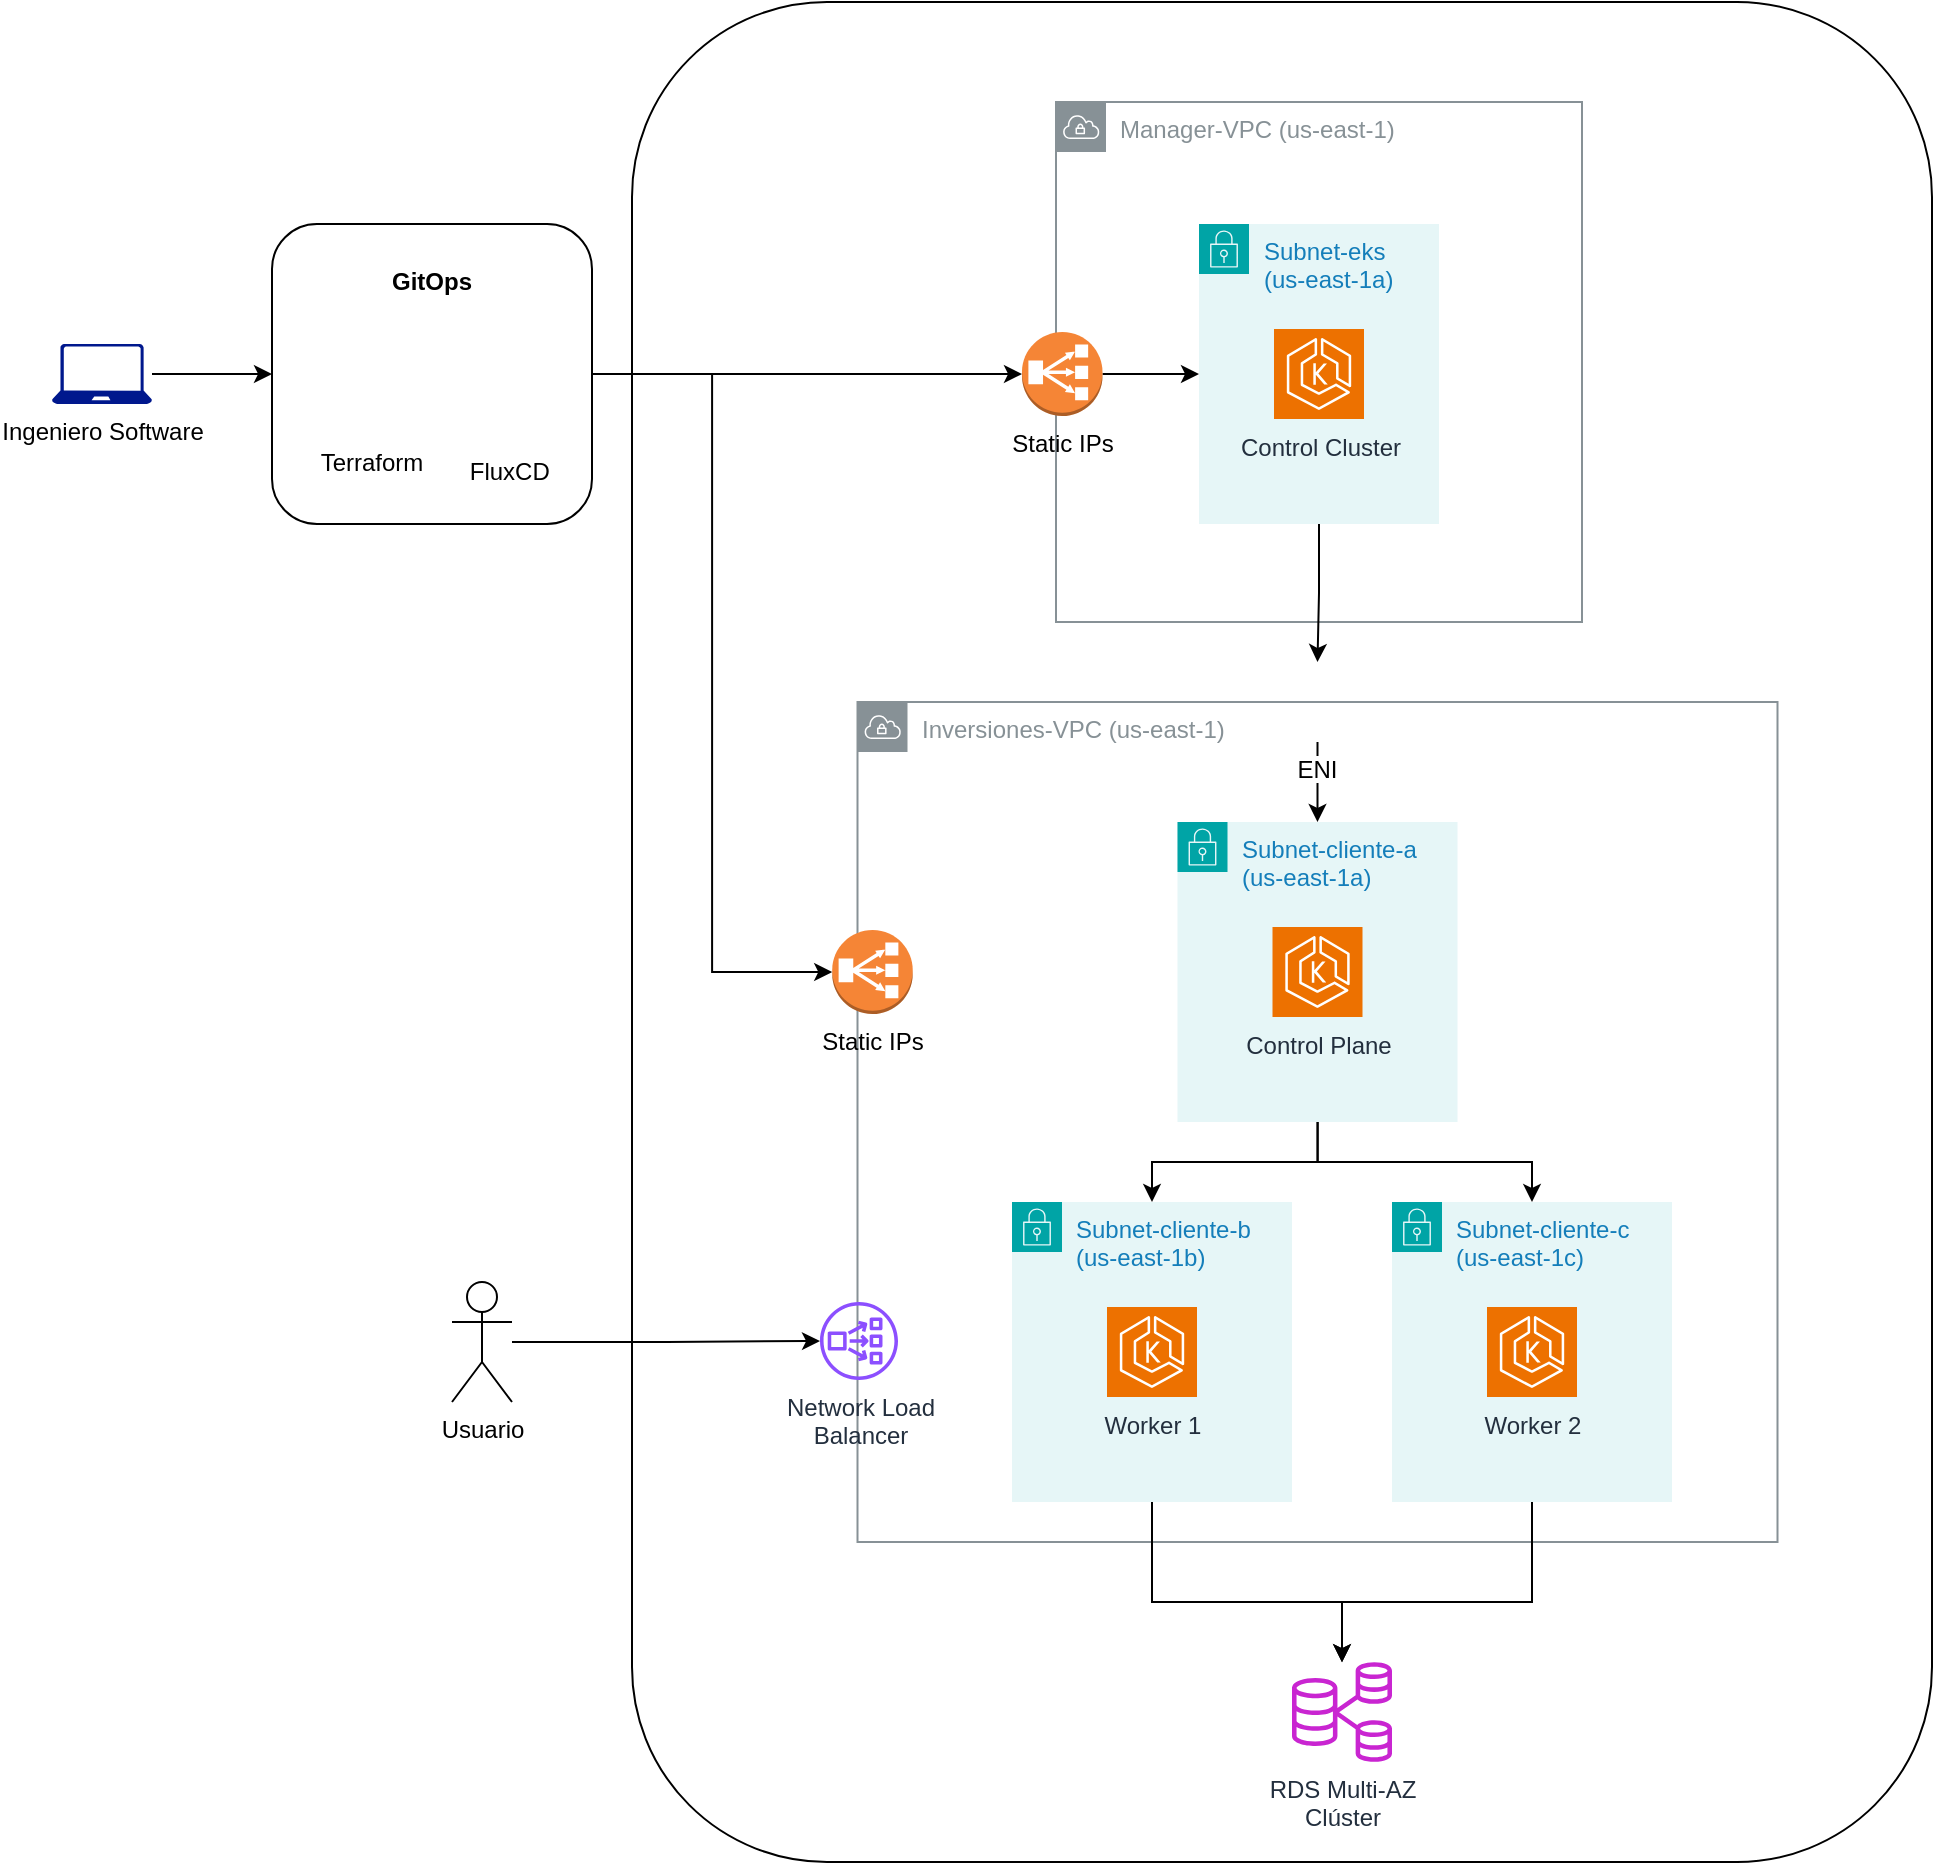 <mxfile version="26.1.1" pages="2">
  <diagram name="Arq-soluciones-cloud" id="XG_FNhLSgh02-NQdPyia">
    <mxGraphModel dx="1283" dy="855" grid="1" gridSize="10" guides="1" tooltips="1" connect="1" arrows="1" fold="1" page="1" pageScale="1" pageWidth="827" pageHeight="1169" math="0" shadow="0">
      <root>
        <mxCell id="0" />
        <mxCell id="1" parent="0" />
        <mxCell id="NcxopaL1lthryCs3i0uy-2" style="edgeStyle=orthogonalEdgeStyle;rounded=0;orthogonalLoop=1;jettySize=auto;html=1;entryX=0;entryY=0.5;entryDx=0;entryDy=0;" edge="1" parent="1" source="CCDr3vIv7ldP79TEZYHE-8" target="NcxopaL1lthryCs3i0uy-1">
          <mxGeometry relative="1" as="geometry" />
        </mxCell>
        <mxCell id="CCDr3vIv7ldP79TEZYHE-8" value="Ingeniero Software" style="sketch=0;aspect=fixed;pointerEvents=1;shadow=0;dashed=0;html=1;strokeColor=none;labelPosition=center;verticalLabelPosition=bottom;verticalAlign=top;align=center;fillColor=#00188D;shape=mxgraph.azure.laptop" vertex="1" parent="1">
          <mxGeometry x="30" y="251" width="50" height="30" as="geometry" />
        </mxCell>
        <mxCell id="CCDr3vIv7ldP79TEZYHE-9" value="" style="rounded=1;whiteSpace=wrap;html=1;" vertex="1" parent="1">
          <mxGeometry x="320" y="80" width="650" height="930" as="geometry" />
        </mxCell>
        <mxCell id="CCDr3vIv7ldP79TEZYHE-12" value="" style="shape=image;verticalLabelPosition=bottom;labelBackgroundColor=default;verticalAlign=top;aspect=fixed;imageAspect=0;image=https://upload.wikimedia.org/wikipedia/commons/thumb/9/93/Amazon_Web_Services_Logo.svg/800px-Amazon_Web_Services_Logo.svg.png;" vertex="1" parent="1">
          <mxGeometry x="370" y="110" width="50.11" height="30" as="geometry" />
        </mxCell>
        <mxCell id="CCDr3vIv7ldP79TEZYHE-42" style="edgeStyle=orthogonalEdgeStyle;rounded=0;orthogonalLoop=1;jettySize=auto;html=1;" edge="1" parent="1" source="CCDr3vIv7ldP79TEZYHE-25" target="CCDr3vIv7ldP79TEZYHE-22">
          <mxGeometry relative="1" as="geometry" />
        </mxCell>
        <mxCell id="CCDr3vIv7ldP79TEZYHE-25" value="Usuario" style="shape=umlActor;verticalLabelPosition=bottom;verticalAlign=top;html=1;outlineConnect=0;" vertex="1" parent="1">
          <mxGeometry x="230" y="720" width="30" height="60" as="geometry" />
        </mxCell>
        <mxCell id="NcxopaL1lthryCs3i0uy-1" value="" style="rounded=1;whiteSpace=wrap;html=1;verticalAlign=top;fontStyle=1;strokeColor=#000000;" vertex="1" parent="1">
          <mxGeometry x="140" y="191" width="160" height="150" as="geometry" />
        </mxCell>
        <mxCell id="NcxopaL1lthryCs3i0uy-3" style="edgeStyle=orthogonalEdgeStyle;rounded=0;orthogonalLoop=1;jettySize=auto;html=1;entryX=0;entryY=0.5;entryDx=0;entryDy=0;entryPerimeter=0;" edge="1" parent="1" source="NcxopaL1lthryCs3i0uy-1" target="CCDr3vIv7ldP79TEZYHE-26">
          <mxGeometry relative="1" as="geometry" />
        </mxCell>
        <mxCell id="NcxopaL1lthryCs3i0uy-4" value="" style="shape=image;verticalLabelPosition=bottom;labelBackgroundColor=default;verticalAlign=top;aspect=fixed;imageAspect=0;image=https://upload.wikimedia.org/wikipedia/commons/thumb/3/3f/Git_icon.svg/2048px-Git_icon.svg.png;" vertex="1" parent="1">
          <mxGeometry x="150" y="200" width="35" height="35" as="geometry" />
        </mxCell>
        <mxCell id="NcxopaL1lthryCs3i0uy-5" value="&lt;span style=&quot;font-weight: 700;&quot;&gt;GitOps&lt;/span&gt;" style="text;html=1;align=center;verticalAlign=middle;whiteSpace=wrap;rounded=0;" vertex="1" parent="1">
          <mxGeometry x="190" y="205" width="60" height="30" as="geometry" />
        </mxCell>
        <mxCell id="NcxopaL1lthryCs3i0uy-7" value="Terraform" style="shape=image;verticalLabelPosition=bottom;labelBackgroundColor=default;verticalAlign=top;aspect=fixed;imageAspect=0;image=https://static-00.iconduck.com/assets.00/terraform-icon-1803x2048-hodrzd3t.png;" vertex="1" parent="1">
          <mxGeometry x="170" y="251.0" width="40" height="45.46" as="geometry" />
        </mxCell>
        <mxCell id="NcxopaL1lthryCs3i0uy-10" value="FluxCD" style="shape=image;verticalLabelPosition=bottom;labelBackgroundColor=default;verticalAlign=top;aspect=fixed;imageAspect=0;image=https://seekvectors.com/files/download/Flux%20CD-logo.png;" vertex="1" parent="1">
          <mxGeometry x="240" y="248.23" width="37.73" height="53.01" as="geometry" />
        </mxCell>
        <mxCell id="CCDr3vIv7ldP79TEZYHE-27" value="Inversiones-VPC (us-east-1)" style="sketch=0;outlineConnect=0;gradientColor=none;html=1;whiteSpace=wrap;fontSize=12;fontStyle=0;shape=mxgraph.aws4.group;grIcon=mxgraph.aws4.group_vpc;strokeColor=#879196;fillColor=none;verticalAlign=top;align=left;spacingLeft=30;fontColor=#879196;dashed=0;" vertex="1" parent="1">
          <mxGeometry x="432.75" y="430" width="460" height="420" as="geometry" />
        </mxCell>
        <mxCell id="CCDr3vIv7ldP79TEZYHE-22" value="Network Load&lt;div&gt;Balancer&lt;/div&gt;" style="sketch=0;outlineConnect=0;fontColor=#232F3E;gradientColor=none;fillColor=#8C4FFF;strokeColor=none;dashed=0;verticalLabelPosition=bottom;verticalAlign=top;align=center;html=1;fontSize=12;fontStyle=0;aspect=fixed;pointerEvents=1;shape=mxgraph.aws4.network_load_balancer;" vertex="1" parent="1">
          <mxGeometry x="414" y="730" width="39" height="39" as="geometry" />
        </mxCell>
        <mxCell id="QD5iTfh3uCgPJt3hr44N-1" style="edgeStyle=orthogonalEdgeStyle;rounded=0;orthogonalLoop=1;jettySize=auto;html=1;entryX=0.5;entryY=0;entryDx=0;entryDy=0;" edge="1" parent="1" source="CCDr3vIv7ldP79TEZYHE-35" target="5vh4SiwVA7jeblcV9qA0-2">
          <mxGeometry relative="1" as="geometry" />
        </mxCell>
        <mxCell id="CCDr3vIv7ldP79TEZYHE-35" value="ENI" style="shape=image;verticalLabelPosition=bottom;labelBackgroundColor=default;verticalAlign=top;aspect=fixed;imageAspect=0;image=https://miro.medium.com/v2/resize:fit:410/1*Lvdummzxjqi027NHn0nusg.png;" vertex="1" parent="1">
          <mxGeometry x="642.75" y="410" width="40" height="40" as="geometry" />
        </mxCell>
        <mxCell id="5vh4SiwVA7jeblcV9qA0-5" style="edgeStyle=orthogonalEdgeStyle;rounded=0;orthogonalLoop=1;jettySize=auto;html=1;entryX=0.5;entryY=0;entryDx=0;entryDy=0;" edge="1" parent="1" source="5vh4SiwVA7jeblcV9qA0-2" target="CCDr3vIv7ldP79TEZYHE-30">
          <mxGeometry relative="1" as="geometry" />
        </mxCell>
        <mxCell id="5vh4SiwVA7jeblcV9qA0-6" style="edgeStyle=orthogonalEdgeStyle;rounded=0;orthogonalLoop=1;jettySize=auto;html=1;" edge="1" parent="1" source="5vh4SiwVA7jeblcV9qA0-2" target="CCDr3vIv7ldP79TEZYHE-32">
          <mxGeometry relative="1" as="geometry">
            <Array as="points">
              <mxPoint x="663" y="660" />
              <mxPoint x="770" y="660" />
            </Array>
          </mxGeometry>
        </mxCell>
        <mxCell id="5vh4SiwVA7jeblcV9qA0-2" value="Subnet-cliente-a&amp;nbsp;&lt;div&gt;(us-east-1a)&lt;/div&gt;" style="points=[[0,0],[0.25,0],[0.5,0],[0.75,0],[1,0],[1,0.25],[1,0.5],[1,0.75],[1,1],[0.75,1],[0.5,1],[0.25,1],[0,1],[0,0.75],[0,0.5],[0,0.25]];outlineConnect=0;gradientColor=none;html=1;whiteSpace=wrap;fontSize=12;fontStyle=0;container=1;pointerEvents=0;collapsible=0;recursiveResize=0;shape=mxgraph.aws4.group;grIcon=mxgraph.aws4.group_security_group;grStroke=0;strokeColor=#00A4A6;fillColor=#E6F6F7;verticalAlign=top;align=left;spacingLeft=30;fontColor=#147EBA;dashed=0;" vertex="1" parent="1">
          <mxGeometry x="592.75" y="490" width="140" height="150" as="geometry" />
        </mxCell>
        <mxCell id="5vh4SiwVA7jeblcV9qA0-3" value="Control Plane" style="sketch=0;points=[[0,0,0],[0.25,0,0],[0.5,0,0],[0.75,0,0],[1,0,0],[0,1,0],[0.25,1,0],[0.5,1,0],[0.75,1,0],[1,1,0],[0,0.25,0],[0,0.5,0],[0,0.75,0],[1,0.25,0],[1,0.5,0],[1,0.75,0]];outlineConnect=0;fontColor=#232F3E;fillColor=#ED7100;strokeColor=#ffffff;dashed=0;verticalLabelPosition=bottom;verticalAlign=top;align=center;html=1;fontSize=12;fontStyle=0;aspect=fixed;shape=mxgraph.aws4.resourceIcon;resIcon=mxgraph.aws4.eks;" vertex="1" parent="5vh4SiwVA7jeblcV9qA0-2">
          <mxGeometry x="47.5" y="52.5" width="45" height="45" as="geometry" />
        </mxCell>
        <mxCell id="5vh4SiwVA7jeblcV9qA0-4" value="Static IPs" style="outlineConnect=0;dashed=0;verticalLabelPosition=bottom;verticalAlign=top;align=center;html=1;shape=mxgraph.aws3.classic_load_balancer;fillColor=#F58536;gradientColor=none;" vertex="1" parent="1">
          <mxGeometry x="420.11" y="544" width="40.25" height="42" as="geometry" />
        </mxCell>
        <mxCell id="5vh4SiwVA7jeblcV9qA0-7" style="edgeStyle=orthogonalEdgeStyle;rounded=0;orthogonalLoop=1;jettySize=auto;html=1;" edge="1" parent="1" source="CCDr3vIv7ldP79TEZYHE-30" target="hAxWWOcNnsqIXMN0gSc1-1">
          <mxGeometry relative="1" as="geometry">
            <Array as="points">
              <mxPoint x="580" y="880" />
              <mxPoint x="675" y="880" />
            </Array>
          </mxGeometry>
        </mxCell>
        <mxCell id="CCDr3vIv7ldP79TEZYHE-30" value="Subnet-cliente-b&amp;nbsp;&lt;div&gt;(us-east-1b)&lt;/div&gt;" style="points=[[0,0],[0.25,0],[0.5,0],[0.75,0],[1,0],[1,0.25],[1,0.5],[1,0.75],[1,1],[0.75,1],[0.5,1],[0.25,1],[0,1],[0,0.75],[0,0.5],[0,0.25]];outlineConnect=0;gradientColor=none;html=1;whiteSpace=wrap;fontSize=12;fontStyle=0;container=1;pointerEvents=0;collapsible=0;recursiveResize=0;shape=mxgraph.aws4.group;grIcon=mxgraph.aws4.group_security_group;grStroke=0;strokeColor=#00A4A6;fillColor=#E6F6F7;verticalAlign=top;align=left;spacingLeft=30;fontColor=#147EBA;dashed=0;" vertex="1" parent="1">
          <mxGeometry x="510" y="680" width="140" height="150" as="geometry" />
        </mxCell>
        <mxCell id="CCDr3vIv7ldP79TEZYHE-31" value="Worker 1" style="sketch=0;points=[[0,0,0],[0.25,0,0],[0.5,0,0],[0.75,0,0],[1,0,0],[0,1,0],[0.25,1,0],[0.5,1,0],[0.75,1,0],[1,1,0],[0,0.25,0],[0,0.5,0],[0,0.75,0],[1,0.25,0],[1,0.5,0],[1,0.75,0]];outlineConnect=0;fontColor=#232F3E;fillColor=#ED7100;strokeColor=#ffffff;dashed=0;verticalLabelPosition=bottom;verticalAlign=top;align=center;html=1;fontSize=12;fontStyle=0;aspect=fixed;shape=mxgraph.aws4.resourceIcon;resIcon=mxgraph.aws4.eks;" vertex="1" parent="CCDr3vIv7ldP79TEZYHE-30">
          <mxGeometry x="47.5" y="52.5" width="45" height="45" as="geometry" />
        </mxCell>
        <mxCell id="5vh4SiwVA7jeblcV9qA0-8" style="edgeStyle=orthogonalEdgeStyle;rounded=0;orthogonalLoop=1;jettySize=auto;html=1;" edge="1" parent="1" source="CCDr3vIv7ldP79TEZYHE-32" target="hAxWWOcNnsqIXMN0gSc1-1">
          <mxGeometry relative="1" as="geometry">
            <Array as="points">
              <mxPoint x="770" y="880" />
              <mxPoint x="675" y="880" />
            </Array>
          </mxGeometry>
        </mxCell>
        <mxCell id="CCDr3vIv7ldP79TEZYHE-32" value="Subnet-cliente-c&amp;nbsp;&lt;div&gt;(us-east-1c)&lt;/div&gt;" style="points=[[0,0],[0.25,0],[0.5,0],[0.75,0],[1,0],[1,0.25],[1,0.5],[1,0.75],[1,1],[0.75,1],[0.5,1],[0.25,1],[0,1],[0,0.75],[0,0.5],[0,0.25]];outlineConnect=0;gradientColor=none;html=1;whiteSpace=wrap;fontSize=12;fontStyle=0;container=1;pointerEvents=0;collapsible=0;recursiveResize=0;shape=mxgraph.aws4.group;grIcon=mxgraph.aws4.group_security_group;grStroke=0;strokeColor=#00A4A6;fillColor=#E6F6F7;verticalAlign=top;align=left;spacingLeft=30;fontColor=#147EBA;dashed=0;" vertex="1" parent="1">
          <mxGeometry x="700" y="680" width="140" height="150" as="geometry" />
        </mxCell>
        <mxCell id="CCDr3vIv7ldP79TEZYHE-33" value="Worker 2" style="sketch=0;points=[[0,0,0],[0.25,0,0],[0.5,0,0],[0.75,0,0],[1,0,0],[0,1,0],[0.25,1,0],[0.5,1,0],[0.75,1,0],[1,1,0],[0,0.25,0],[0,0.5,0],[0,0.75,0],[1,0.25,0],[1,0.5,0],[1,0.75,0]];outlineConnect=0;fontColor=#232F3E;fillColor=#ED7100;strokeColor=#ffffff;dashed=0;verticalLabelPosition=bottom;verticalAlign=top;align=center;html=1;fontSize=12;fontStyle=0;aspect=fixed;shape=mxgraph.aws4.resourceIcon;resIcon=mxgraph.aws4.eks;" vertex="1" parent="CCDr3vIv7ldP79TEZYHE-32">
          <mxGeometry x="47.5" y="52.5" width="45" height="45" as="geometry" />
        </mxCell>
        <mxCell id="hAxWWOcNnsqIXMN0gSc1-1" value="RDS Multi-AZ&lt;div&gt;Clúster&lt;/div&gt;" style="sketch=0;outlineConnect=0;fontColor=#232F3E;gradientColor=none;fillColor=#C925D1;strokeColor=none;dashed=0;verticalLabelPosition=bottom;verticalAlign=top;align=center;html=1;fontSize=12;fontStyle=0;aspect=fixed;pointerEvents=1;shape=mxgraph.aws4.rds_multi_az_db_cluster;" vertex="1" parent="1">
          <mxGeometry x="650" y="910" width="50" height="50" as="geometry" />
        </mxCell>
        <mxCell id="CCDr3vIv7ldP79TEZYHE-17" value="Manager-VPC (us-east-1)" style="sketch=0;outlineConnect=0;gradientColor=none;html=1;whiteSpace=wrap;fontSize=12;fontStyle=0;shape=mxgraph.aws4.group;grIcon=mxgraph.aws4.group_vpc;strokeColor=#879196;fillColor=none;verticalAlign=top;align=left;spacingLeft=30;fontColor=#879196;dashed=0;" vertex="1" parent="1">
          <mxGeometry x="532" y="130" width="263" height="260" as="geometry" />
        </mxCell>
        <mxCell id="QD5iTfh3uCgPJt3hr44N-4" style="edgeStyle=orthogonalEdgeStyle;rounded=0;orthogonalLoop=1;jettySize=auto;html=1;" edge="1" parent="1" source="CCDr3vIv7ldP79TEZYHE-26" target="CCDr3vIv7ldP79TEZYHE-20">
          <mxGeometry relative="1" as="geometry" />
        </mxCell>
        <mxCell id="CCDr3vIv7ldP79TEZYHE-26" value="Static IPs" style="outlineConnect=0;dashed=0;verticalLabelPosition=bottom;verticalAlign=top;align=center;html=1;shape=mxgraph.aws3.classic_load_balancer;fillColor=#F58536;gradientColor=none;" vertex="1" parent="1">
          <mxGeometry x="515" y="245" width="40.25" height="42" as="geometry" />
        </mxCell>
        <mxCell id="QD5iTfh3uCgPJt3hr44N-7" style="edgeStyle=orthogonalEdgeStyle;rounded=0;orthogonalLoop=1;jettySize=auto;html=1;entryX=0.5;entryY=0;entryDx=0;entryDy=0;" edge="1" parent="1" source="CCDr3vIv7ldP79TEZYHE-20" target="CCDr3vIv7ldP79TEZYHE-35">
          <mxGeometry relative="1" as="geometry" />
        </mxCell>
        <mxCell id="CCDr3vIv7ldP79TEZYHE-20" value="Subnet-eks&amp;nbsp;&lt;div&gt;(us-east-1a)&lt;/div&gt;" style="points=[[0,0],[0.25,0],[0.5,0],[0.75,0],[1,0],[1,0.25],[1,0.5],[1,0.75],[1,1],[0.75,1],[0.5,1],[0.25,1],[0,1],[0,0.75],[0,0.5],[0,0.25]];outlineConnect=0;gradientColor=none;html=1;whiteSpace=wrap;fontSize=12;fontStyle=0;container=1;pointerEvents=0;collapsible=0;recursiveResize=0;shape=mxgraph.aws4.group;grIcon=mxgraph.aws4.group_security_group;grStroke=0;strokeColor=#00A4A6;fillColor=#E6F6F7;verticalAlign=top;align=left;spacingLeft=30;fontColor=#147EBA;dashed=0;" vertex="1" parent="1">
          <mxGeometry x="603.5" y="191" width="120" height="150" as="geometry" />
        </mxCell>
        <mxCell id="CCDr3vIv7ldP79TEZYHE-29" value="Control Cluster" style="sketch=0;points=[[0,0,0],[0.25,0,0],[0.5,0,0],[0.75,0,0],[1,0,0],[0,1,0],[0.25,1,0],[0.5,1,0],[0.75,1,0],[1,1,0],[0,0.25,0],[0,0.5,0],[0,0.75,0],[1,0.25,0],[1,0.5,0],[1,0.75,0]];outlineConnect=0;fontColor=#232F3E;fillColor=#ED7100;strokeColor=#ffffff;dashed=0;verticalLabelPosition=bottom;verticalAlign=top;align=center;html=1;fontSize=12;fontStyle=0;aspect=fixed;shape=mxgraph.aws4.resourceIcon;resIcon=mxgraph.aws4.eks;" vertex="1" parent="CCDr3vIv7ldP79TEZYHE-20">
          <mxGeometry x="37.5" y="52.5" width="45" height="45" as="geometry" />
        </mxCell>
        <mxCell id="QD5iTfh3uCgPJt3hr44N-8" style="edgeStyle=orthogonalEdgeStyle;rounded=0;orthogonalLoop=1;jettySize=auto;html=1;entryX=0;entryY=0.5;entryDx=0;entryDy=0;entryPerimeter=0;" edge="1" parent="1" source="NcxopaL1lthryCs3i0uy-1" target="5vh4SiwVA7jeblcV9qA0-4">
          <mxGeometry relative="1" as="geometry" />
        </mxCell>
      </root>
    </mxGraphModel>
  </diagram>
  <diagram id="ZC7WY2caMiPeAj4hzNuU" name="Arq-soluciones-cluster">
    <mxGraphModel dx="1026" dy="684" grid="1" gridSize="10" guides="1" tooltips="1" connect="1" arrows="1" fold="1" page="1" pageScale="1" pageWidth="827" pageHeight="1169" math="0" shadow="0">
      <root>
        <mxCell id="0" />
        <mxCell id="1" parent="0" />
        <mxCell id="URxd5GTBy4OrGXq1bPbh-19" style="edgeStyle=orthogonalEdgeStyle;rounded=0;orthogonalLoop=1;jettySize=auto;html=1;" edge="1" parent="1" source="1j801hSumubelcWlOuk_-4" target="1j801hSumubelcWlOuk_-28">
          <mxGeometry relative="1" as="geometry" />
        </mxCell>
        <mxCell id="1j801hSumubelcWlOuk_-4" value="" style="rounded=0;whiteSpace=wrap;html=1;" vertex="1" parent="1">
          <mxGeometry x="140.59" y="100" width="260" height="260" as="geometry" />
        </mxCell>
        <mxCell id="URxd5GTBy4OrGXq1bPbh-18" style="edgeStyle=orthogonalEdgeStyle;rounded=0;orthogonalLoop=1;jettySize=auto;html=1;entryX=0.5;entryY=0;entryDx=0;entryDy=0;" edge="1" parent="1" source="1j801hSumubelcWlOuk_-5" target="URxd5GTBy4OrGXq1bPbh-3">
          <mxGeometry relative="1" as="geometry" />
        </mxCell>
        <mxCell id="1j801hSumubelcWlOuk_-5" value="" style="rounded=0;whiteSpace=wrap;html=1;fillStyle=hatch;fillColor=#e1d5e7;strokeColor=#000000;" vertex="1" parent="1">
          <mxGeometry x="140.59" y="290" width="260" height="70" as="geometry" />
        </mxCell>
        <mxCell id="1j801hSumubelcWlOuk_-6" value="Cluster Node" style="text;html=1;align=center;verticalAlign=middle;whiteSpace=wrap;rounded=0;fontSize=14;fontStyle=3" vertex="1" parent="1">
          <mxGeometry x="224.09" y="100" width="93" height="30" as="geometry" />
        </mxCell>
        <mxCell id="1j801hSumubelcWlOuk_-7" value="Kubectl" style="aspect=fixed;sketch=0;html=1;dashed=0;whitespace=wrap;verticalLabelPosition=bottom;verticalAlign=top;fillColor=#2875E2;strokeColor=#ffffff;points=[[0.005,0.63,0],[0.1,0.2,0],[0.9,0.2,0],[0.5,0,0],[0.995,0.63,0],[0.72,0.99,0],[0.5,1,0],[0.28,0.99,0]];shape=mxgraph.kubernetes.icon2;kubernetesLabel=1;prIcon=api;fontSize=9;" vertex="1" parent="1">
          <mxGeometry x="248.3" y="300" width="39.58" height="38" as="geometry" />
        </mxCell>
        <mxCell id="1j801hSumubelcWlOuk_-8" value="Kubelet" style="aspect=fixed;sketch=0;html=1;dashed=0;whitespace=wrap;verticalLabelPosition=bottom;verticalAlign=top;fillColor=#2875E2;strokeColor=#ffffff;points=[[0.005,0.63,0],[0.1,0.2,0],[0.9,0.2,0],[0.5,0,0],[0.995,0.63,0],[0.72,0.99,0],[0.5,1,0],[0.28,0.99,0]];shape=mxgraph.kubernetes.icon2;kubernetesLabel=1;prIcon=kubelet;fontSize=9;" vertex="1" parent="1">
          <mxGeometry x="318.3" y="300" width="39.59" height="38" as="geometry" />
        </mxCell>
        <mxCell id="1j801hSumubelcWlOuk_-9" value="Kubeadm" style="aspect=fixed;sketch=0;html=1;dashed=0;whitespace=wrap;verticalLabelPosition=bottom;verticalAlign=top;fillColor=#2875E2;strokeColor=#ffffff;points=[[0.005,0.63,0],[0.1,0.2,0],[0.9,0.2,0],[0.5,0,0],[0.995,0.63,0],[0.72,0.99,0],[0.5,1,0],[0.28,0.99,0]];shape=mxgraph.kubernetes.icon2;prIcon=api;fontSize=9;" vertex="1" parent="1">
          <mxGeometry x="178.3" y="300" width="39.59" height="38" as="geometry" />
        </mxCell>
        <mxCell id="1j801hSumubelcWlOuk_-10" value="" style="rounded=1;whiteSpace=wrap;html=1;" vertex="1" parent="1">
          <mxGeometry x="144.59" y="130" width="246" height="150" as="geometry" />
        </mxCell>
        <mxCell id="1j801hSumubelcWlOuk_-11" value="" style="aspect=fixed;sketch=0;html=1;dashed=0;whitespace=wrap;verticalLabelPosition=bottom;verticalAlign=top;fillColor=#2875E2;strokeColor=#ffffff;points=[[0.005,0.63,0],[0.1,0.2,0],[0.9,0.2,0],[0.5,0,0],[0.995,0.63,0],[0.72,0.99,0],[0.5,1,0],[0.28,0.99,0]];shape=mxgraph.kubernetes.icon2;kubernetesLabel=1;prIcon=ns" vertex="1" parent="1">
          <mxGeometry x="157.59" y="134" width="26.04" height="25" as="geometry" />
        </mxCell>
        <mxCell id="1j801hSumubelcWlOuk_-12" value="kube-system" style="text;html=1;align=center;verticalAlign=middle;whiteSpace=wrap;rounded=0;fontSize=10;fontStyle=2" vertex="1" parent="1">
          <mxGeometry x="240.59" y="134.5" width="60" height="16" as="geometry" />
        </mxCell>
        <mxCell id="URxd5GTBy4OrGXq1bPbh-21" style="edgeStyle=orthogonalEdgeStyle;rounded=0;orthogonalLoop=1;jettySize=auto;html=1;" edge="1" parent="1" source="1j801hSumubelcWlOuk_-26" target="3FVdoRgT1OrA83_WAgu7-1">
          <mxGeometry relative="1" as="geometry">
            <Array as="points">
              <mxPoint x="426" y="830" />
              <mxPoint x="276" y="830" />
            </Array>
          </mxGeometry>
        </mxCell>
        <mxCell id="1j801hSumubelcWlOuk_-26" value="" style="rounded=0;whiteSpace=wrap;html=1;" vertex="1" parent="1">
          <mxGeometry x="346.37" y="450" width="160" height="341" as="geometry" />
        </mxCell>
        <mxCell id="1j801hSumubelcWlOuk_-27" value="" style="rounded=0;whiteSpace=wrap;html=1;fillStyle=hatch;fillColor=#e1d5e7;strokeColor=#000000;" vertex="1" parent="1">
          <mxGeometry x="346.37" y="721" width="160" height="70" as="geometry" />
        </mxCell>
        <mxCell id="1j801hSumubelcWlOuk_-28" value="Worker Node2" style="text;html=1;align=center;verticalAlign=middle;whiteSpace=wrap;rounded=0;fontSize=14;fontStyle=3" vertex="1" parent="1">
          <mxGeometry x="373.31" y="450" width="105.7" height="30" as="geometry" />
        </mxCell>
        <mxCell id="1j801hSumubelcWlOuk_-29" value="Kubectl" style="aspect=fixed;sketch=0;html=1;dashed=0;whitespace=wrap;verticalLabelPosition=bottom;verticalAlign=top;fillColor=#2875E2;strokeColor=#ffffff;points=[[0.005,0.63,0],[0.1,0.2,0],[0.9,0.2,0],[0.5,0,0],[0.995,0.63,0],[0.72,0.99,0],[0.5,1,0],[0.28,0.99,0]];shape=mxgraph.kubernetes.icon2;kubernetesLabel=1;prIcon=api;fontSize=9;" vertex="1" parent="1">
          <mxGeometry x="406.37" y="731" width="39.58" height="38" as="geometry" />
        </mxCell>
        <mxCell id="1j801hSumubelcWlOuk_-30" value="Kubelet" style="aspect=fixed;sketch=0;html=1;dashed=0;whitespace=wrap;verticalLabelPosition=bottom;verticalAlign=top;fillColor=#2875E2;strokeColor=#ffffff;points=[[0.005,0.63,0],[0.1,0.2,0],[0.9,0.2,0],[0.5,0,0],[0.995,0.63,0],[0.72,0.99,0],[0.5,1,0],[0.28,0.99,0]];shape=mxgraph.kubernetes.icon2;kubernetesLabel=1;prIcon=kubelet;fontSize=9;" vertex="1" parent="1">
          <mxGeometry x="456.57" y="731" width="39.59" height="38" as="geometry" />
        </mxCell>
        <mxCell id="1j801hSumubelcWlOuk_-31" value="Kubeadm" style="aspect=fixed;sketch=0;html=1;dashed=0;whitespace=wrap;verticalLabelPosition=bottom;verticalAlign=top;fillColor=#2875E2;strokeColor=#ffffff;points=[[0.005,0.63,0],[0.1,0.2,0],[0.9,0.2,0],[0.5,0,0],[0.995,0.63,0],[0.72,0.99,0],[0.5,1,0],[0.28,0.99,0]];shape=mxgraph.kubernetes.icon2;prIcon=api;fontSize=9;" vertex="1" parent="1">
          <mxGeometry x="353.37" y="731" width="39.59" height="38" as="geometry" />
        </mxCell>
        <mxCell id="1j801hSumubelcWlOuk_-32" value="Micro Inversión" style="rounded=1;whiteSpace=wrap;html=1;fillColor=#e1d5e7;strokeColor=#9673a6;fontSize=11;" vertex="1" parent="1">
          <mxGeometry x="354.17" y="560" width="143" height="30" as="geometry" />
        </mxCell>
        <mxCell id="1j801hSumubelcWlOuk_-34" value="Micro Auth" style="rounded=1;whiteSpace=wrap;html=1;fillColor=#f5f5f5;strokeColor=#666666;fontSize=11;fontColor=#333333;" vertex="1" parent="1">
          <mxGeometry x="354.17" y="480" width="143" height="30" as="geometry" />
        </mxCell>
        <mxCell id="1j801hSumubelcWlOuk_-35" value="" style="group" vertex="1" connectable="0" parent="1">
          <mxGeometry x="360.37" y="638" width="137.5" height="75" as="geometry" />
        </mxCell>
        <mxCell id="1j801hSumubelcWlOuk_-36" value="" style="rounded=1;whiteSpace=wrap;html=1;" vertex="1" parent="1j801hSumubelcWlOuk_-35">
          <mxGeometry width="132" height="75" as="geometry" />
        </mxCell>
        <mxCell id="1j801hSumubelcWlOuk_-37" value="" style="aspect=fixed;sketch=0;html=1;dashed=0;whitespace=wrap;verticalLabelPosition=bottom;verticalAlign=top;fillColor=#2875E2;strokeColor=#ffffff;points=[[0.005,0.63,0],[0.1,0.2,0],[0.9,0.2,0],[0.5,0,0],[0.995,0.63,0],[0.72,0.99,0],[0.5,1,0],[0.28,0.99,0]];shape=mxgraph.kubernetes.icon2;kubernetesLabel=1;prIcon=ns" vertex="1" parent="1j801hSumubelcWlOuk_-35">
          <mxGeometry x="4.5" y="2" width="26.04" height="25" as="geometry" />
        </mxCell>
        <mxCell id="1j801hSumubelcWlOuk_-38" value="kube-system" style="text;html=1;align=center;verticalAlign=middle;whiteSpace=wrap;rounded=0;fontSize=10;fontStyle=2" vertex="1" parent="1j801hSumubelcWlOuk_-35">
          <mxGeometry x="49.5" y="6.5" width="60" height="16" as="geometry" />
        </mxCell>
        <mxCell id="1j801hSumubelcWlOuk_-39" value="Kube-proxy" style="aspect=fixed;sketch=0;html=1;dashed=0;whitespace=wrap;verticalLabelPosition=bottom;verticalAlign=top;fillColor=#2875E2;strokeColor=#ffffff;points=[[0.005,0.63,0],[0.1,0.2,0],[0.9,0.2,0],[0.5,0,0],[0.995,0.63,0],[0.72,0.99,0],[0.5,1,0],[0.28,0.99,0]];shape=mxgraph.kubernetes.icon2;prIcon=k_proxy;fontSize=8;" vertex="1" parent="1j801hSumubelcWlOuk_-35">
          <mxGeometry x="51.41" y="29" width="29.17" height="28" as="geometry" />
        </mxCell>
        <mxCell id="1j801hSumubelcWlOuk_-53" value="InversionVirtual Gateway" style="rounded=1;whiteSpace=wrap;html=1;fillColor=#fff2cc;strokeColor=#d6b656;fontSize=11;" vertex="1" parent="1">
          <mxGeometry x="354.17" y="520" width="143" height="30" as="geometry" />
        </mxCell>
        <mxCell id="1j801hSumubelcWlOuk_-54" value="" style="group" vertex="1" connectable="0" parent="1">
          <mxGeometry x="440" y="159" width="320" height="150.75" as="geometry" />
        </mxCell>
        <mxCell id="1j801hSumubelcWlOuk_-55" value="" style="rounded=0;whiteSpace=wrap;html=1;dashed=1;" vertex="1" parent="1j801hSumubelcWlOuk_-54">
          <mxGeometry width="320" height="150.75" as="geometry" />
        </mxCell>
        <mxCell id="1j801hSumubelcWlOuk_-56" value="Namespaces" style="text;html=1;align=center;verticalAlign=middle;whiteSpace=wrap;rounded=0;fontSize=12;fontStyle=1" vertex="1" parent="1j801hSumubelcWlOuk_-54">
          <mxGeometry x="113.5" y="8" width="93" height="30" as="geometry" />
        </mxCell>
        <mxCell id="1j801hSumubelcWlOuk_-57" value="" style="aspect=fixed;sketch=0;html=1;dashed=0;whitespace=wrap;verticalLabelPosition=bottom;verticalAlign=top;fillColor=#2875E2;strokeColor=#ffffff;points=[[0.005,0.63,0],[0.1,0.2,0],[0.9,0.2,0],[0.5,0,0],[0.995,0.63,0],[0.72,0.99,0],[0.5,1,0],[0.28,0.99,0]];shape=mxgraph.kubernetes.icon2;kubernetesLabel=1;prIcon=ns" vertex="1" parent="1j801hSumubelcWlOuk_-54">
          <mxGeometry x="14.69" y="10.5" width="38.54" height="37" as="geometry" />
        </mxCell>
        <mxCell id="1j801hSumubelcWlOuk_-58" value="" style="group" vertex="1" connectable="0" parent="1j801hSumubelcWlOuk_-54">
          <mxGeometry x="32.3" y="60.75" width="90.42" height="30" as="geometry" />
        </mxCell>
        <mxCell id="1j801hSumubelcWlOuk_-59" value="" style="ellipse;whiteSpace=wrap;html=1;aspect=fixed;fillColor=#fff2cc;strokeColor=#d6b656;" vertex="1" parent="1j801hSumubelcWlOuk_-58">
          <mxGeometry y="4" width="22" height="22" as="geometry" />
        </mxCell>
        <mxCell id="1j801hSumubelcWlOuk_-60" value="gateways" style="text;html=1;align=center;verticalAlign=middle;whiteSpace=wrap;rounded=0;" vertex="1" parent="1j801hSumubelcWlOuk_-58">
          <mxGeometry x="30.0" width="60.42" height="30" as="geometry" />
        </mxCell>
        <mxCell id="1j801hSumubelcWlOuk_-61" value="" style="group" vertex="1" connectable="0" parent="1j801hSumubelcWlOuk_-54">
          <mxGeometry x="172.72" y="60.75" width="120" height="30" as="geometry" />
        </mxCell>
        <mxCell id="1j801hSumubelcWlOuk_-62" value="" style="ellipse;whiteSpace=wrap;html=1;aspect=fixed;fillColor=#e1d5e7;strokeColor=#9673a6;" vertex="1" parent="1j801hSumubelcWlOuk_-61">
          <mxGeometry y="4" width="22" height="22" as="geometry" />
        </mxCell>
        <mxCell id="1j801hSumubelcWlOuk_-63" value="inversiones" style="text;html=1;align=center;verticalAlign=middle;whiteSpace=wrap;rounded=0;" vertex="1" parent="1j801hSumubelcWlOuk_-61">
          <mxGeometry x="31" width="68" height="30" as="geometry" />
        </mxCell>
        <mxCell id="1j801hSumubelcWlOuk_-64" value="" style="group" vertex="1" connectable="0" parent="1j801hSumubelcWlOuk_-54">
          <mxGeometry x="32.3" y="106.75" width="110.42" height="30" as="geometry" />
        </mxCell>
        <mxCell id="1j801hSumubelcWlOuk_-65" value="" style="ellipse;whiteSpace=wrap;html=1;aspect=fixed;fillColor=#f5f5f5;strokeColor=#666666;fontColor=#333333;" vertex="1" parent="1j801hSumubelcWlOuk_-64">
          <mxGeometry y="4" width="22" height="22" as="geometry" />
        </mxCell>
        <mxCell id="1j801hSumubelcWlOuk_-66" value="auth" style="text;html=1;align=center;verticalAlign=middle;whiteSpace=wrap;rounded=0;" vertex="1" parent="1j801hSumubelcWlOuk_-64">
          <mxGeometry x="35.06" width="30.42" height="30" as="geometry" />
        </mxCell>
        <mxCell id="1j801hSumubelcWlOuk_-67" value="" style="group" vertex="1" connectable="0" parent="1j801hSumubelcWlOuk_-54">
          <mxGeometry x="172.72" y="106.75" width="110.42" height="30" as="geometry" />
        </mxCell>
        <mxCell id="1j801hSumubelcWlOuk_-68" value="" style="ellipse;whiteSpace=wrap;html=1;aspect=fixed;fillColor=#dae8fc;strokeColor=#6c8ebf;" vertex="1" parent="1j801hSumubelcWlOuk_-67">
          <mxGeometry y="4" width="22" height="22" as="geometry" />
        </mxCell>
        <mxCell id="1j801hSumubelcWlOuk_-69" value="cuentas" style="text;html=1;align=center;verticalAlign=middle;whiteSpace=wrap;rounded=0;" vertex="1" parent="1j801hSumubelcWlOuk_-54">
          <mxGeometry x="202.72" y="106.75" width="60" height="30" as="geometry" />
        </mxCell>
        <mxCell id="1j801hSumubelcWlOuk_-74" value="Controller-manager" style="aspect=fixed;sketch=0;html=1;dashed=0;whitespace=wrap;verticalLabelPosition=bottom;verticalAlign=top;fillColor=#2875E2;strokeColor=#ffffff;points=[[0.005,0.63,0],[0.1,0.2,0],[0.9,0.2,0],[0.5,0,0],[0.995,0.63,0],[0.72,0.99,0],[0.5,1,0],[0.28,0.99,0]];shape=mxgraph.kubernetes.icon2;kubernetesLabel=1;prIcon=c_m;fontSize=8;" vertex="1" parent="1">
          <mxGeometry x="170.51" y="170" width="29.16" height="28" as="geometry" />
        </mxCell>
        <mxCell id="1j801hSumubelcWlOuk_-75" value="etcd" style="aspect=fixed;sketch=0;html=1;dashed=0;whitespace=wrap;verticalLabelPosition=bottom;verticalAlign=top;fillColor=#2875E2;strokeColor=#ffffff;points=[[0.005,0.63,0],[0.1,0.2,0],[0.9,0.2,0],[0.5,0,0],[0.995,0.63,0],[0.72,0.99,0],[0.5,1,0],[0.28,0.99,0]];shape=mxgraph.kubernetes.icon2;kubernetesLabel=1;prIcon=etcd;fontSize=8;" vertex="1" parent="1">
          <mxGeometry x="170.5" y="217" width="29.16" height="28" as="geometry" />
        </mxCell>
        <mxCell id="1j801hSumubelcWlOuk_-76" value="Kube-proxy" style="aspect=fixed;sketch=0;html=1;dashed=0;whitespace=wrap;verticalLabelPosition=bottom;verticalAlign=top;fillColor=#2875E2;strokeColor=#ffffff;points=[[0.005,0.63,0],[0.1,0.2,0],[0.9,0.2,0],[0.5,0,0],[0.995,0.63,0],[0.72,0.99,0],[0.5,1,0],[0.28,0.99,0]];shape=mxgraph.kubernetes.icon2;prIcon=k_proxy;fontSize=8;" vertex="1" parent="1">
          <mxGeometry x="336.5" y="170" width="29.17" height="28" as="geometry" />
        </mxCell>
        <mxCell id="1j801hSumubelcWlOuk_-77" value="Kube-scheduler" style="aspect=fixed;sketch=0;html=1;dashed=0;whitespace=wrap;verticalLabelPosition=bottom;verticalAlign=top;fillColor=#2875E2;strokeColor=#ffffff;points=[[0.005,0.63,0],[0.1,0.2,0],[0.9,0.2,0],[0.5,0,0],[0.995,0.63,0],[0.72,0.99,0],[0.5,1,0],[0.28,0.99,0]];shape=mxgraph.kubernetes.icon2;prIcon=cronjob;fontSize=8;" vertex="1" parent="1">
          <mxGeometry x="336.5" y="217" width="29.17" height="28" as="geometry" />
        </mxCell>
        <mxCell id="1j801hSumubelcWlOuk_-78" value="" style="group" vertex="1" connectable="0" parent="1">
          <mxGeometry x="230.5" y="170" width="75" height="86" as="geometry" />
        </mxCell>
        <mxCell id="1j801hSumubelcWlOuk_-79" value="" style="rounded=0;whiteSpace=wrap;html=1;" vertex="1" parent="1j801hSumubelcWlOuk_-78">
          <mxGeometry width="75" height="86" as="geometry" />
        </mxCell>
        <mxCell id="1j801hSumubelcWlOuk_-80" value="Kube-apiserver" style="aspect=fixed;sketch=0;html=1;dashed=0;whitespace=wrap;verticalLabelPosition=bottom;verticalAlign=top;fillColor=#2875E2;strokeColor=#ffffff;points=[[0.005,0.63,0],[0.1,0.2,0],[0.9,0.2,0],[0.5,0,0],[0.995,0.63,0],[0.72,0.99,0],[0.5,1,0],[0.28,0.99,0]];shape=mxgraph.kubernetes.icon2;prIcon=crd;fontSize=9;" vertex="1" parent="1j801hSumubelcWlOuk_-78">
          <mxGeometry x="12.5" y="14" width="50" height="48" as="geometry" />
        </mxCell>
        <mxCell id="1j801hSumubelcWlOuk_-81" value="" style="endArrow=classic;startArrow=classic;html=1;rounded=0;exitX=0.995;exitY=0.63;exitDx=0;exitDy=0;exitPerimeter=0;entryX=-0.018;entryY=0.206;entryDx=0;entryDy=0;entryPerimeter=0;spacing=2;endSize=3;startSize=3;jumpSize=6;strokeWidth=0.5;" edge="1" parent="1" source="1j801hSumubelcWlOuk_-74" target="1j801hSumubelcWlOuk_-79">
          <mxGeometry width="50" height="50" relative="1" as="geometry">
            <mxPoint x="240.5" y="270" as="sourcePoint" />
            <mxPoint x="290.5" y="220" as="targetPoint" />
          </mxGeometry>
        </mxCell>
        <mxCell id="1j801hSumubelcWlOuk_-82" value="" style="endArrow=classic;startArrow=classic;html=1;rounded=0;exitX=0.995;exitY=0.63;exitDx=0;exitDy=0;exitPerimeter=0;entryX=-0.018;entryY=0.206;entryDx=0;entryDy=0;entryPerimeter=0;spacing=2;endSize=3;startSize=3;jumpSize=6;strokeWidth=0.5;" edge="1" parent="1">
          <mxGeometry width="50" height="50" relative="1" as="geometry">
            <mxPoint x="199.66" y="235" as="sourcePoint" />
            <mxPoint x="229.66" y="235" as="targetPoint" />
          </mxGeometry>
        </mxCell>
        <mxCell id="1j801hSumubelcWlOuk_-83" value="" style="endArrow=classic;startArrow=classic;html=1;rounded=0;exitX=0.995;exitY=0.63;exitDx=0;exitDy=0;exitPerimeter=0;entryX=-0.018;entryY=0.206;entryDx=0;entryDy=0;entryPerimeter=0;spacing=2;endSize=3;startSize=3;jumpSize=6;strokeWidth=0.5;" edge="1" parent="1">
          <mxGeometry width="50" height="50" relative="1" as="geometry">
            <mxPoint x="306.5" y="187.89" as="sourcePoint" />
            <mxPoint x="336.5" y="187.89" as="targetPoint" />
          </mxGeometry>
        </mxCell>
        <mxCell id="1j801hSumubelcWlOuk_-84" value="" style="endArrow=classic;startArrow=classic;html=1;rounded=0;exitX=0.995;exitY=0.63;exitDx=0;exitDy=0;exitPerimeter=0;entryX=-0.018;entryY=0.206;entryDx=0;entryDy=0;entryPerimeter=0;spacing=2;endSize=3;startSize=3;jumpSize=6;strokeWidth=0.5;" edge="1" parent="1">
          <mxGeometry width="50" height="50" relative="1" as="geometry">
            <mxPoint x="306.5" y="233.81" as="sourcePoint" />
            <mxPoint x="336.5" y="233.81" as="targetPoint" />
          </mxGeometry>
        </mxCell>
        <mxCell id="3FVdoRgT1OrA83_WAgu7-1" value="RDS Multi-AZ&lt;div&gt;Clúster&lt;/div&gt;" style="sketch=0;outlineConnect=0;fontColor=#232F3E;gradientColor=none;fillColor=#C925D1;strokeColor=none;dashed=0;verticalLabelPosition=bottom;verticalAlign=top;align=center;html=1;fontSize=12;fontStyle=0;aspect=fixed;pointerEvents=1;shape=mxgraph.aws4.rds_multi_az_db_cluster;" vertex="1" parent="1">
          <mxGeometry x="250.59" y="870" width="50" height="50" as="geometry" />
        </mxCell>
        <mxCell id="1j801hSumubelcWlOuk_-72" value="Micro Cuentas" style="rounded=1;whiteSpace=wrap;html=1;fillColor=#dae8fc;strokeColor=#6c8ebf;fontSize=11;" vertex="1" parent="1">
          <mxGeometry x="354.17" y="599" width="143" height="30" as="geometry" />
        </mxCell>
        <mxCell id="URxd5GTBy4OrGXq1bPbh-20" style="edgeStyle=orthogonalEdgeStyle;rounded=0;orthogonalLoop=1;jettySize=auto;html=1;" edge="1" parent="1" source="URxd5GTBy4OrGXq1bPbh-1" target="3FVdoRgT1OrA83_WAgu7-1">
          <mxGeometry relative="1" as="geometry">
            <Array as="points">
              <mxPoint x="140" y="830" />
              <mxPoint x="276" y="830" />
            </Array>
          </mxGeometry>
        </mxCell>
        <mxCell id="URxd5GTBy4OrGXq1bPbh-1" value="" style="rounded=0;whiteSpace=wrap;html=1;" vertex="1" parent="1">
          <mxGeometry x="60" y="450" width="160" height="341" as="geometry" />
        </mxCell>
        <mxCell id="URxd5GTBy4OrGXq1bPbh-2" value="" style="rounded=0;whiteSpace=wrap;html=1;fillStyle=hatch;fillColor=#e1d5e7;strokeColor=#000000;" vertex="1" parent="1">
          <mxGeometry x="60" y="721" width="160" height="70" as="geometry" />
        </mxCell>
        <mxCell id="URxd5GTBy4OrGXq1bPbh-3" value="Worker Node1" style="text;html=1;align=center;verticalAlign=middle;whiteSpace=wrap;rounded=0;fontSize=14;fontStyle=3" vertex="1" parent="1">
          <mxGeometry x="86.94" y="450" width="105.7" height="30" as="geometry" />
        </mxCell>
        <mxCell id="URxd5GTBy4OrGXq1bPbh-4" value="Kubectl" style="aspect=fixed;sketch=0;html=1;dashed=0;whitespace=wrap;verticalLabelPosition=bottom;verticalAlign=top;fillColor=#2875E2;strokeColor=#ffffff;points=[[0.005,0.63,0],[0.1,0.2,0],[0.9,0.2,0],[0.5,0,0],[0.995,0.63,0],[0.72,0.99,0],[0.5,1,0],[0.28,0.99,0]];shape=mxgraph.kubernetes.icon2;kubernetesLabel=1;prIcon=api;fontSize=9;" vertex="1" parent="1">
          <mxGeometry x="120" y="731" width="39.58" height="38" as="geometry" />
        </mxCell>
        <mxCell id="URxd5GTBy4OrGXq1bPbh-5" value="Kubelet" style="aspect=fixed;sketch=0;html=1;dashed=0;whitespace=wrap;verticalLabelPosition=bottom;verticalAlign=top;fillColor=#2875E2;strokeColor=#ffffff;points=[[0.005,0.63,0],[0.1,0.2,0],[0.9,0.2,0],[0.5,0,0],[0.995,0.63,0],[0.72,0.99,0],[0.5,1,0],[0.28,0.99,0]];shape=mxgraph.kubernetes.icon2;kubernetesLabel=1;prIcon=kubelet;fontSize=9;" vertex="1" parent="1">
          <mxGeometry x="170.2" y="731" width="39.59" height="38" as="geometry" />
        </mxCell>
        <mxCell id="URxd5GTBy4OrGXq1bPbh-6" value="Kubeadm" style="aspect=fixed;sketch=0;html=1;dashed=0;whitespace=wrap;verticalLabelPosition=bottom;verticalAlign=top;fillColor=#2875E2;strokeColor=#ffffff;points=[[0.005,0.63,0],[0.1,0.2,0],[0.9,0.2,0],[0.5,0,0],[0.995,0.63,0],[0.72,0.99,0],[0.5,1,0],[0.28,0.99,0]];shape=mxgraph.kubernetes.icon2;prIcon=api;fontSize=9;" vertex="1" parent="1">
          <mxGeometry x="67" y="731" width="39.59" height="38" as="geometry" />
        </mxCell>
        <mxCell id="URxd5GTBy4OrGXq1bPbh-7" value="Micro Inversión" style="rounded=1;whiteSpace=wrap;html=1;fillColor=#e1d5e7;strokeColor=#9673a6;fontSize=11;" vertex="1" parent="1">
          <mxGeometry x="67.8" y="560" width="143" height="30" as="geometry" />
        </mxCell>
        <mxCell id="URxd5GTBy4OrGXq1bPbh-8" value="Micro Auth" style="rounded=1;whiteSpace=wrap;html=1;fillColor=#f5f5f5;strokeColor=#666666;fontSize=11;fontColor=#333333;" vertex="1" parent="1">
          <mxGeometry x="67.8" y="480" width="143" height="30" as="geometry" />
        </mxCell>
        <mxCell id="URxd5GTBy4OrGXq1bPbh-9" value="" style="group" vertex="1" connectable="0" parent="1">
          <mxGeometry x="74" y="638" width="137.5" height="75" as="geometry" />
        </mxCell>
        <mxCell id="URxd5GTBy4OrGXq1bPbh-10" value="" style="rounded=1;whiteSpace=wrap;html=1;" vertex="1" parent="URxd5GTBy4OrGXq1bPbh-9">
          <mxGeometry width="132" height="75" as="geometry" />
        </mxCell>
        <mxCell id="URxd5GTBy4OrGXq1bPbh-11" value="" style="aspect=fixed;sketch=0;html=1;dashed=0;whitespace=wrap;verticalLabelPosition=bottom;verticalAlign=top;fillColor=#2875E2;strokeColor=#ffffff;points=[[0.005,0.63,0],[0.1,0.2,0],[0.9,0.2,0],[0.5,0,0],[0.995,0.63,0],[0.72,0.99,0],[0.5,1,0],[0.28,0.99,0]];shape=mxgraph.kubernetes.icon2;kubernetesLabel=1;prIcon=ns" vertex="1" parent="URxd5GTBy4OrGXq1bPbh-9">
          <mxGeometry x="4.5" y="2" width="26.04" height="25" as="geometry" />
        </mxCell>
        <mxCell id="URxd5GTBy4OrGXq1bPbh-12" value="kube-system" style="text;html=1;align=center;verticalAlign=middle;whiteSpace=wrap;rounded=0;fontSize=10;fontStyle=2" vertex="1" parent="URxd5GTBy4OrGXq1bPbh-9">
          <mxGeometry x="49.5" y="6.5" width="60" height="16" as="geometry" />
        </mxCell>
        <mxCell id="URxd5GTBy4OrGXq1bPbh-13" value="Kube-proxy" style="aspect=fixed;sketch=0;html=1;dashed=0;whitespace=wrap;verticalLabelPosition=bottom;verticalAlign=top;fillColor=#2875E2;strokeColor=#ffffff;points=[[0.005,0.63,0],[0.1,0.2,0],[0.9,0.2,0],[0.5,0,0],[0.995,0.63,0],[0.72,0.99,0],[0.5,1,0],[0.28,0.99,0]];shape=mxgraph.kubernetes.icon2;prIcon=k_proxy;fontSize=8;" vertex="1" parent="URxd5GTBy4OrGXq1bPbh-9">
          <mxGeometry x="51.41" y="29" width="29.17" height="28" as="geometry" />
        </mxCell>
        <mxCell id="URxd5GTBy4OrGXq1bPbh-14" value="InversionVirtual Gateway" style="rounded=1;whiteSpace=wrap;html=1;fillColor=#fff2cc;strokeColor=#d6b656;fontSize=11;" vertex="1" parent="1">
          <mxGeometry x="67.8" y="520" width="143" height="30" as="geometry" />
        </mxCell>
        <mxCell id="URxd5GTBy4OrGXq1bPbh-15" value="Micro Cuentas" style="rounded=1;whiteSpace=wrap;html=1;fillColor=#dae8fc;strokeColor=#6c8ebf;fontSize=11;" vertex="1" parent="1">
          <mxGeometry x="67.8" y="599" width="143" height="30" as="geometry" />
        </mxCell>
      </root>
    </mxGraphModel>
  </diagram>
</mxfile>
